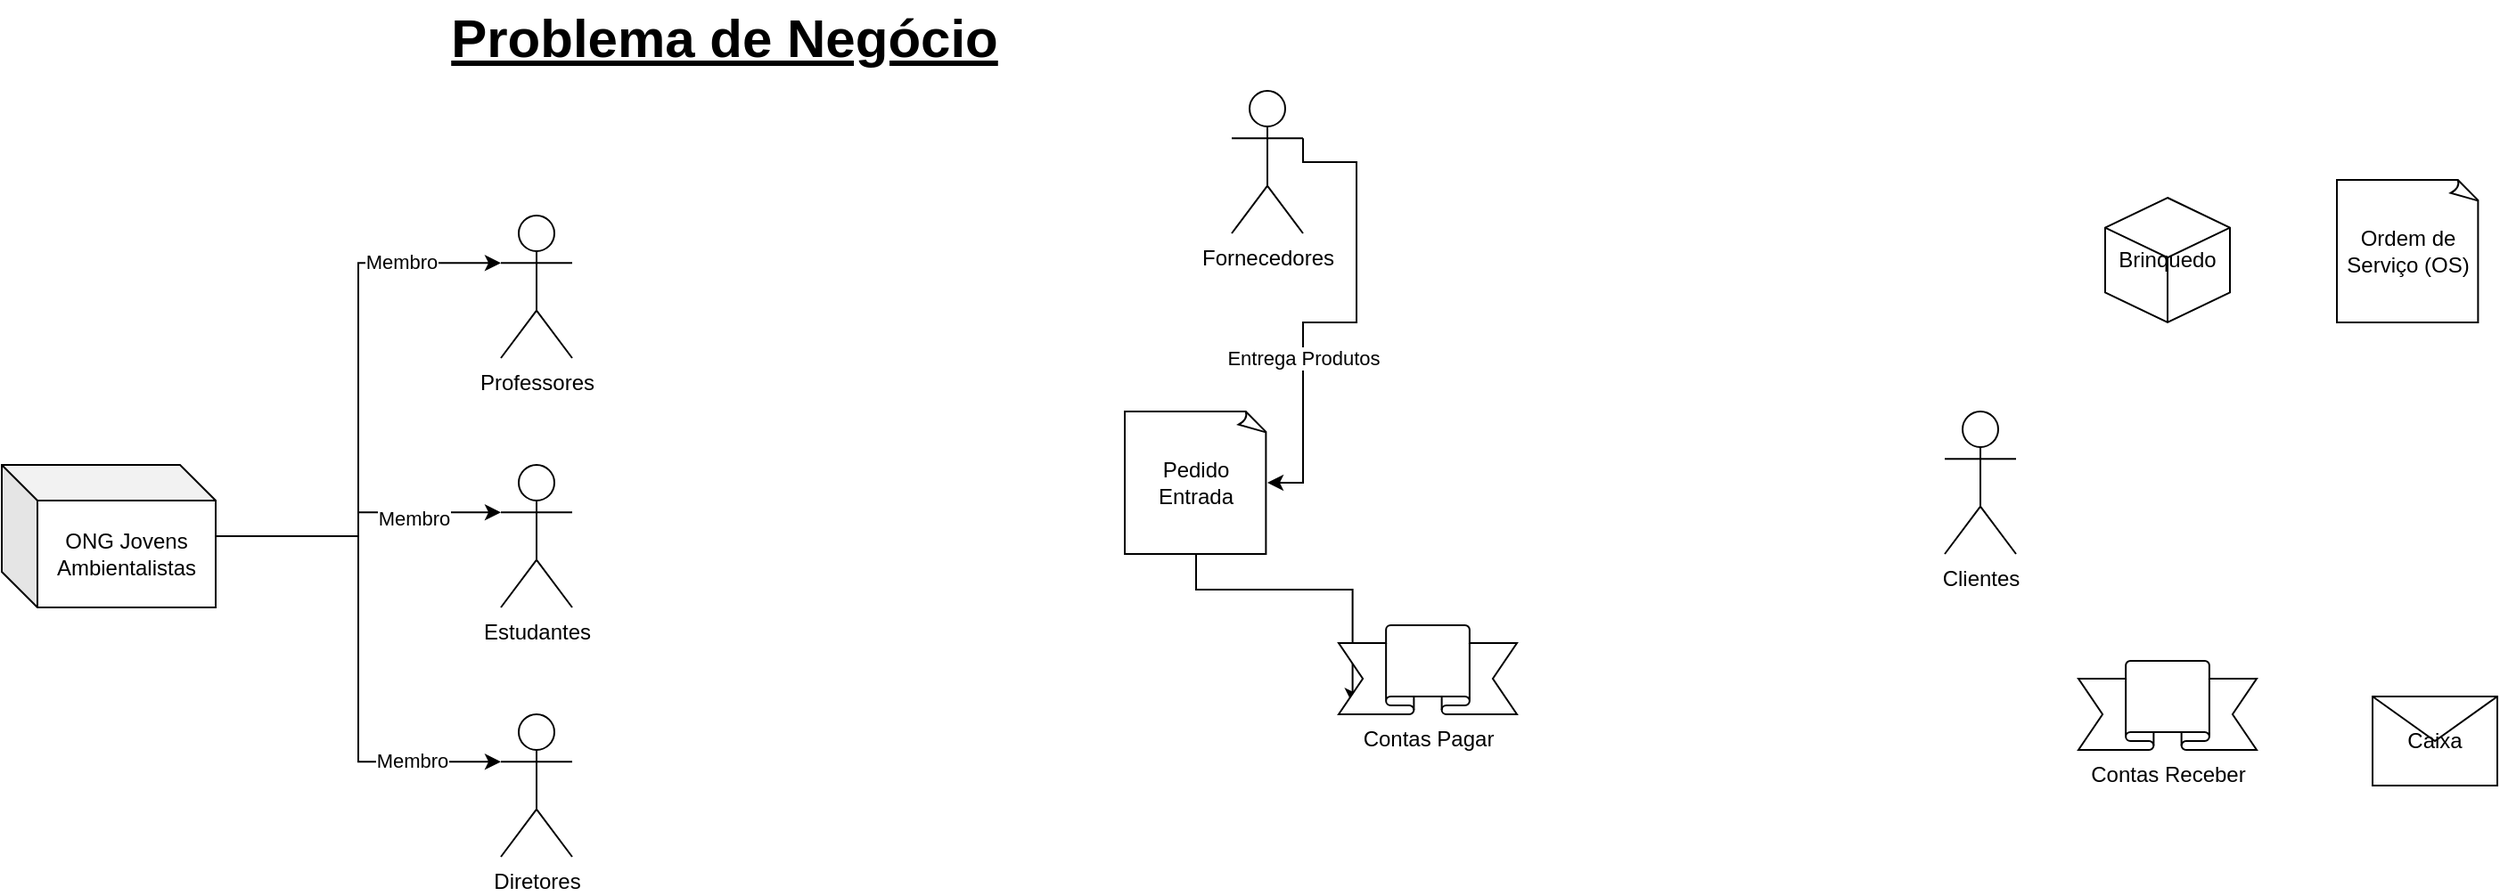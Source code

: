 <mxfile version="14.4.9" type="github">
  <diagram id="-DdKFDMro6IQg4xFct6D" name="Page-1">
    <mxGraphModel dx="1194" dy="606" grid="1" gridSize="10" guides="1" tooltips="1" connect="1" arrows="1" fold="1" page="1" pageScale="1" pageWidth="827" pageHeight="1169" math="0" shadow="0">
      <root>
        <mxCell id="0" />
        <mxCell id="1" parent="0" />
        <mxCell id="Y8yFa-wnwl8e_kZ0aNfJ-1" value="Problema de Negócio" style="text;html=1;resizable=0;autosize=1;align=center;verticalAlign=middle;points=[];rounded=0;fontStyle=5;dashed=1;shadow=0;sketch=0;glass=0;fontSize=30;direction=west;rotation=0;" vertex="1" parent="1">
          <mxGeometry x="255" y="20" width="320" height="40" as="geometry" />
        </mxCell>
        <mxCell id="Y8yFa-wnwl8e_kZ0aNfJ-2" value="Estudantes" style="shape=umlActor;verticalLabelPosition=bottom;verticalAlign=top;html=1;outlineConnect=0;" vertex="1" parent="1">
          <mxGeometry x="290" y="280" width="40" height="80" as="geometry" />
        </mxCell>
        <mxCell id="Y8yFa-wnwl8e_kZ0aNfJ-5" value="Professores" style="shape=umlActor;verticalLabelPosition=bottom;verticalAlign=top;html=1;outlineConnect=0;" vertex="1" parent="1">
          <mxGeometry x="290" y="140" width="40" height="80" as="geometry" />
        </mxCell>
        <mxCell id="Y8yFa-wnwl8e_kZ0aNfJ-6" value="Diretores" style="shape=umlActor;verticalLabelPosition=bottom;verticalAlign=top;html=1;outlineConnect=0;" vertex="1" parent="1">
          <mxGeometry x="290" y="420" width="40" height="80" as="geometry" />
        </mxCell>
        <mxCell id="Y8yFa-wnwl8e_kZ0aNfJ-10" value="Brinquedo" style="whiteSpace=wrap;html=1;shape=mxgraph.basic.isocube;isoAngle=15;" vertex="1" parent="1">
          <mxGeometry x="1190" y="130" width="70" height="70" as="geometry" />
        </mxCell>
        <mxCell id="Y8yFa-wnwl8e_kZ0aNfJ-11" value="Ordem de Serviço (OS)" style="whiteSpace=wrap;html=1;shape=mxgraph.basic.document" vertex="1" parent="1">
          <mxGeometry x="1320" y="120" width="80" height="80" as="geometry" />
        </mxCell>
        <mxCell id="Y8yFa-wnwl8e_kZ0aNfJ-33" style="edgeStyle=orthogonalEdgeStyle;rounded=0;orthogonalLoop=1;jettySize=auto;html=1;entryX=0.078;entryY=0.884;entryDx=0;entryDy=0;entryPerimeter=0;exitX=0.5;exitY=1;exitDx=0;exitDy=0;exitPerimeter=0;" edge="1" parent="1" source="Y8yFa-wnwl8e_kZ0aNfJ-13" target="Y8yFa-wnwl8e_kZ0aNfJ-14">
          <mxGeometry relative="1" as="geometry" />
        </mxCell>
        <mxCell id="Y8yFa-wnwl8e_kZ0aNfJ-13" value="Pedido Entrada" style="whiteSpace=wrap;html=1;shape=mxgraph.basic.document" vertex="1" parent="1">
          <mxGeometry x="640" y="250" width="80" height="80" as="geometry" />
        </mxCell>
        <mxCell id="Y8yFa-wnwl8e_kZ0aNfJ-14" value="Contas Pagar" style="verticalLabelPosition=bottom;verticalAlign=top;html=1;shape=mxgraph.basic.banner" vertex="1" parent="1">
          <mxGeometry x="760" y="370" width="100" height="50" as="geometry" />
        </mxCell>
        <mxCell id="Y8yFa-wnwl8e_kZ0aNfJ-15" value="Contas Receber" style="verticalLabelPosition=bottom;verticalAlign=top;html=1;shape=mxgraph.basic.banner" vertex="1" parent="1">
          <mxGeometry x="1175" y="390" width="100" height="50" as="geometry" />
        </mxCell>
        <mxCell id="Y8yFa-wnwl8e_kZ0aNfJ-24" style="edgeStyle=orthogonalEdgeStyle;rounded=0;orthogonalLoop=1;jettySize=auto;html=1;entryX=0;entryY=0.333;entryDx=0;entryDy=0;entryPerimeter=0;" edge="1" parent="1" source="Y8yFa-wnwl8e_kZ0aNfJ-16" target="Y8yFa-wnwl8e_kZ0aNfJ-5">
          <mxGeometry relative="1" as="geometry" />
        </mxCell>
        <mxCell id="Y8yFa-wnwl8e_kZ0aNfJ-27" value="Membro" style="edgeLabel;html=1;align=center;verticalAlign=middle;resizable=0;points=[];" vertex="1" connectable="0" parent="Y8yFa-wnwl8e_kZ0aNfJ-24">
          <mxGeometry x="0.642" y="1" relative="1" as="geometry">
            <mxPoint as="offset" />
          </mxGeometry>
        </mxCell>
        <mxCell id="Y8yFa-wnwl8e_kZ0aNfJ-25" style="edgeStyle=orthogonalEdgeStyle;rounded=0;orthogonalLoop=1;jettySize=auto;html=1;entryX=0;entryY=0.333;entryDx=0;entryDy=0;entryPerimeter=0;" edge="1" parent="1" source="Y8yFa-wnwl8e_kZ0aNfJ-16" target="Y8yFa-wnwl8e_kZ0aNfJ-2">
          <mxGeometry relative="1" as="geometry" />
        </mxCell>
        <mxCell id="Y8yFa-wnwl8e_kZ0aNfJ-28" value="Membro" style="edgeLabel;html=1;align=center;verticalAlign=middle;resizable=0;points=[];" vertex="1" connectable="0" parent="Y8yFa-wnwl8e_kZ0aNfJ-25">
          <mxGeometry x="0.342" y="-3" relative="1" as="geometry">
            <mxPoint x="7.3" y="0.31" as="offset" />
          </mxGeometry>
        </mxCell>
        <mxCell id="Y8yFa-wnwl8e_kZ0aNfJ-26" style="edgeStyle=orthogonalEdgeStyle;rounded=0;orthogonalLoop=1;jettySize=auto;html=1;entryX=0;entryY=0.333;entryDx=0;entryDy=0;entryPerimeter=0;" edge="1" parent="1" source="Y8yFa-wnwl8e_kZ0aNfJ-16" target="Y8yFa-wnwl8e_kZ0aNfJ-6">
          <mxGeometry relative="1" as="geometry" />
        </mxCell>
        <mxCell id="Y8yFa-wnwl8e_kZ0aNfJ-29" value="Membro" style="edgeLabel;html=1;align=center;verticalAlign=middle;resizable=0;points=[];" vertex="1" connectable="0" parent="Y8yFa-wnwl8e_kZ0aNfJ-26">
          <mxGeometry x="0.568" y="1" relative="1" as="geometry">
            <mxPoint x="11.7" as="offset" />
          </mxGeometry>
        </mxCell>
        <mxCell id="Y8yFa-wnwl8e_kZ0aNfJ-16" value="ONG Jovens Ambientalistas" style="shape=cube;whiteSpace=wrap;html=1;boundedLbl=1;backgroundOutline=1;darkOpacity=0.05;darkOpacity2=0.1;" vertex="1" parent="1">
          <mxGeometry x="10" y="280" width="120" height="80" as="geometry" />
        </mxCell>
        <mxCell id="Y8yFa-wnwl8e_kZ0aNfJ-17" value="Clientes" style="shape=umlActor;verticalLabelPosition=bottom;verticalAlign=top;html=1;outlineConnect=0;" vertex="1" parent="1">
          <mxGeometry x="1100" y="250" width="40" height="80" as="geometry" />
        </mxCell>
        <mxCell id="Y8yFa-wnwl8e_kZ0aNfJ-30" style="edgeStyle=orthogonalEdgeStyle;rounded=0;orthogonalLoop=1;jettySize=auto;html=1;entryX=1;entryY=0.5;entryDx=0;entryDy=0;entryPerimeter=0;exitX=1;exitY=0.333;exitDx=0;exitDy=0;exitPerimeter=0;" edge="1" parent="1" source="Y8yFa-wnwl8e_kZ0aNfJ-18" target="Y8yFa-wnwl8e_kZ0aNfJ-13">
          <mxGeometry relative="1" as="geometry">
            <Array as="points">
              <mxPoint x="740" y="110" />
              <mxPoint x="770" y="110" />
              <mxPoint x="770" y="200" />
              <mxPoint x="740" y="200" />
              <mxPoint x="740" y="290" />
            </Array>
          </mxGeometry>
        </mxCell>
        <mxCell id="Y8yFa-wnwl8e_kZ0aNfJ-31" value="Entrega Produtos" style="edgeLabel;html=1;align=center;verticalAlign=middle;resizable=0;points=[];" vertex="1" connectable="0" parent="Y8yFa-wnwl8e_kZ0aNfJ-30">
          <mxGeometry x="0.681" relative="1" as="geometry">
            <mxPoint y="-46.67" as="offset" />
          </mxGeometry>
        </mxCell>
        <mxCell id="Y8yFa-wnwl8e_kZ0aNfJ-18" value="Fornecedores" style="shape=umlActor;verticalLabelPosition=bottom;verticalAlign=top;html=1;outlineConnect=0;" vertex="1" parent="1">
          <mxGeometry x="700" y="70" width="40" height="80" as="geometry" />
        </mxCell>
        <mxCell id="Y8yFa-wnwl8e_kZ0aNfJ-19" value="Caixa" style="shape=message;html=1;whiteSpace=wrap;html=1;outlineConnect=0;" vertex="1" parent="1">
          <mxGeometry x="1340" y="410" width="70" height="50" as="geometry" />
        </mxCell>
      </root>
    </mxGraphModel>
  </diagram>
</mxfile>
